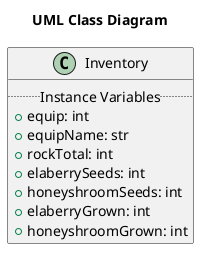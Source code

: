 @startuml inventory
scale 1
title  "UML Class Diagram"
class Inventory {
	.. Instance Variables ..
	+ equip: int
	+ equipName: str
    + rockTotal: int
    + elaberrySeeds: int
    + honeyshroomSeeds: int
    + elaberryGrown: int
    + honeyshroomGrown: int
}
@enduml